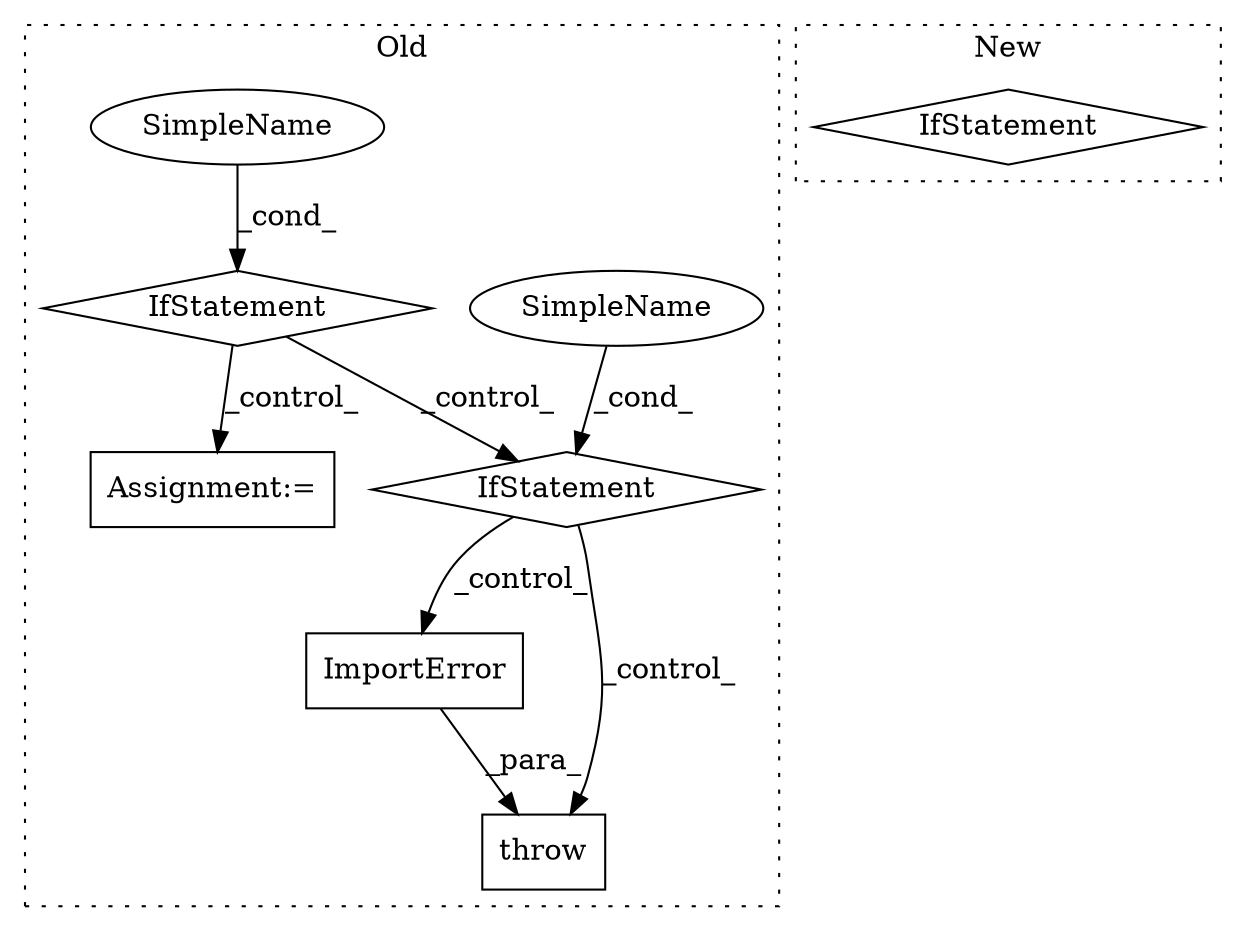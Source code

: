 digraph G {
subgraph cluster0 {
1 [label="ImportError" a="32" s="3073,3193" l="12,1" shape="box"];
3 [label="SimpleName" a="42" s="" l="" shape="ellipse"];
4 [label="throw" a="53" s="3067" l="6" shape="box"];
5 [label="IfStatement" a="25" s="2821,2842" l="4,2" shape="diamond"];
6 [label="SimpleName" a="42" s="" l="" shape="ellipse"];
7 [label="IfStatement" a="25" s="2757,2776" l="4,2" shape="diamond"];
8 [label="Assignment:=" a="7" s="2798" l="1" shape="box"];
label = "Old";
style="dotted";
}
subgraph cluster1 {
2 [label="IfStatement" a="25" s="2762,2801" l="8,2" shape="diamond"];
label = "New";
style="dotted";
}
1 -> 4 [label="_para_"];
3 -> 5 [label="_cond_"];
5 -> 4 [label="_control_"];
5 -> 1 [label="_control_"];
6 -> 7 [label="_cond_"];
7 -> 8 [label="_control_"];
7 -> 5 [label="_control_"];
}